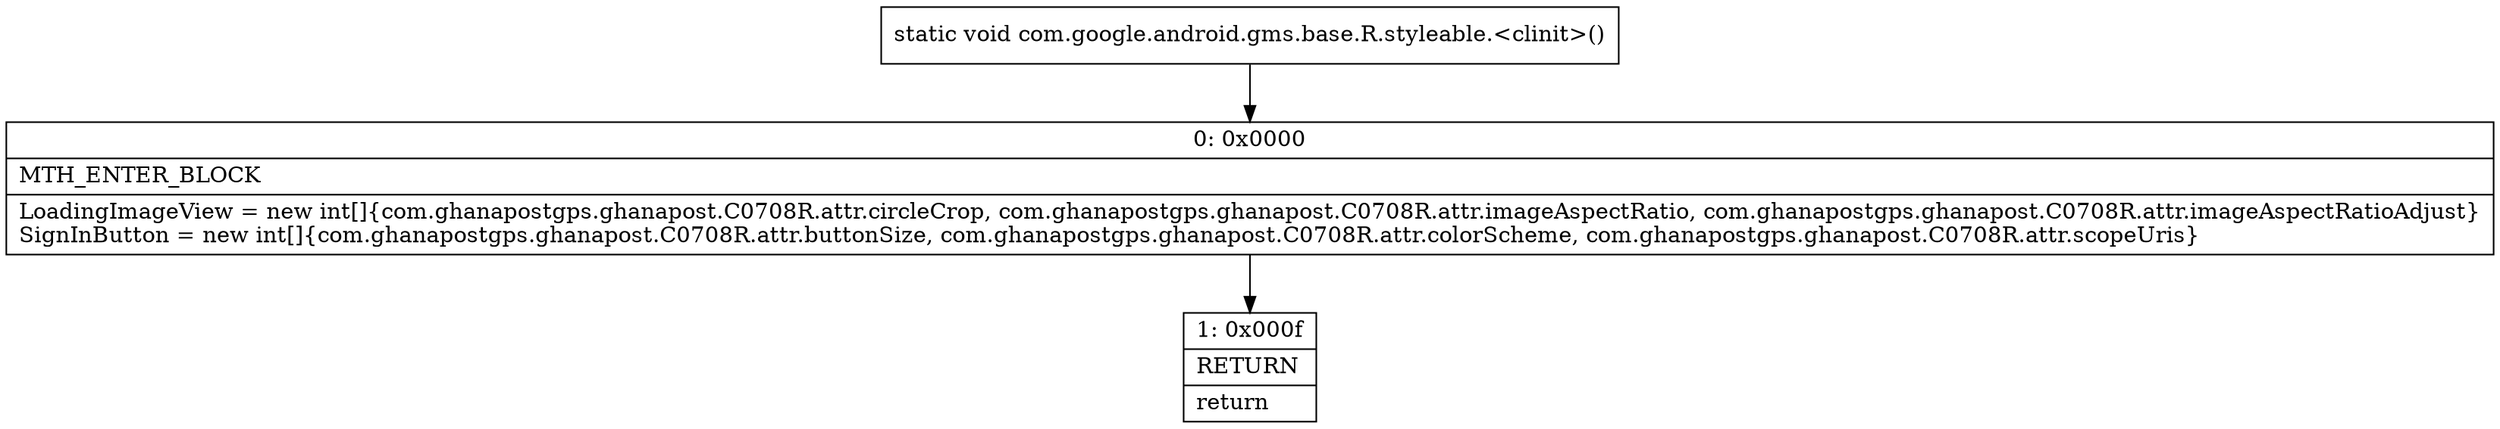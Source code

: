 digraph "CFG forcom.google.android.gms.base.R.styleable.\<clinit\>()V" {
Node_0 [shape=record,label="{0\:\ 0x0000|MTH_ENTER_BLOCK\l|LoadingImageView = new int[]\{com.ghanapostgps.ghanapost.C0708R.attr.circleCrop, com.ghanapostgps.ghanapost.C0708R.attr.imageAspectRatio, com.ghanapostgps.ghanapost.C0708R.attr.imageAspectRatioAdjust\}\lSignInButton = new int[]\{com.ghanapostgps.ghanapost.C0708R.attr.buttonSize, com.ghanapostgps.ghanapost.C0708R.attr.colorScheme, com.ghanapostgps.ghanapost.C0708R.attr.scopeUris\}\l}"];
Node_1 [shape=record,label="{1\:\ 0x000f|RETURN\l|return\l}"];
MethodNode[shape=record,label="{static void com.google.android.gms.base.R.styleable.\<clinit\>() }"];
MethodNode -> Node_0;
Node_0 -> Node_1;
}

